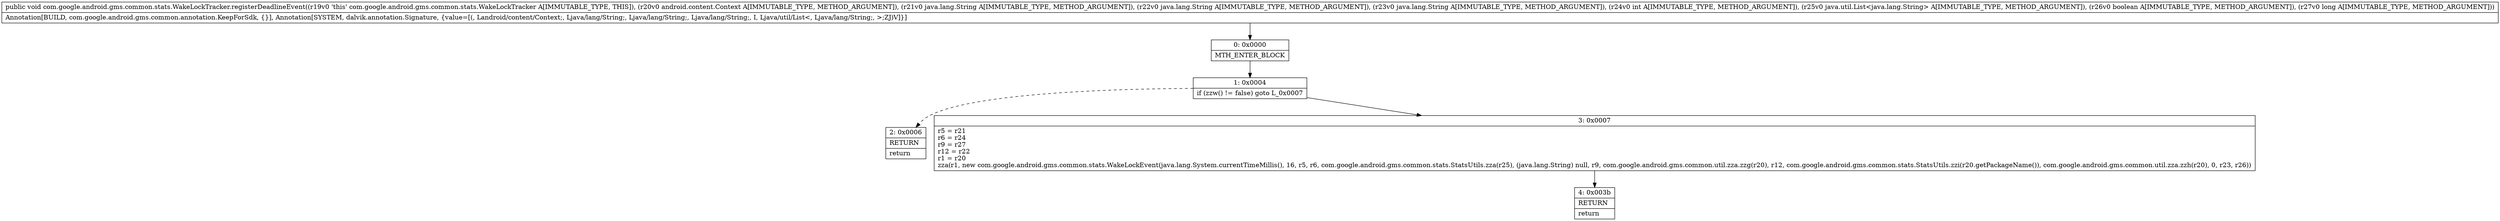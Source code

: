 digraph "CFG forcom.google.android.gms.common.stats.WakeLockTracker.registerDeadlineEvent(Landroid\/content\/Context;Ljava\/lang\/String;Ljava\/lang\/String;Ljava\/lang\/String;ILjava\/util\/List;ZJ)V" {
Node_0 [shape=record,label="{0\:\ 0x0000|MTH_ENTER_BLOCK\l}"];
Node_1 [shape=record,label="{1\:\ 0x0004|if (zzw() != false) goto L_0x0007\l}"];
Node_2 [shape=record,label="{2\:\ 0x0006|RETURN\l|return\l}"];
Node_3 [shape=record,label="{3\:\ 0x0007|r5 = r21\lr6 = r24\lr9 = r27\lr12 = r22\lr1 = r20\lzza(r1, new com.google.android.gms.common.stats.WakeLockEvent(java.lang.System.currentTimeMillis(), 16, r5, r6, com.google.android.gms.common.stats.StatsUtils.zza(r25), (java.lang.String) null, r9, com.google.android.gms.common.util.zza.zzg(r20), r12, com.google.android.gms.common.stats.StatsUtils.zzi(r20.getPackageName()), com.google.android.gms.common.util.zza.zzh(r20), 0, r23, r26))\l}"];
Node_4 [shape=record,label="{4\:\ 0x003b|RETURN\l|return\l}"];
MethodNode[shape=record,label="{public void com.google.android.gms.common.stats.WakeLockTracker.registerDeadlineEvent((r19v0 'this' com.google.android.gms.common.stats.WakeLockTracker A[IMMUTABLE_TYPE, THIS]), (r20v0 android.content.Context A[IMMUTABLE_TYPE, METHOD_ARGUMENT]), (r21v0 java.lang.String A[IMMUTABLE_TYPE, METHOD_ARGUMENT]), (r22v0 java.lang.String A[IMMUTABLE_TYPE, METHOD_ARGUMENT]), (r23v0 java.lang.String A[IMMUTABLE_TYPE, METHOD_ARGUMENT]), (r24v0 int A[IMMUTABLE_TYPE, METHOD_ARGUMENT]), (r25v0 java.util.List\<java.lang.String\> A[IMMUTABLE_TYPE, METHOD_ARGUMENT]), (r26v0 boolean A[IMMUTABLE_TYPE, METHOD_ARGUMENT]), (r27v0 long A[IMMUTABLE_TYPE, METHOD_ARGUMENT]))  | Annotation[BUILD, com.google.android.gms.common.annotation.KeepForSdk, \{\}], Annotation[SYSTEM, dalvik.annotation.Signature, \{value=[(, Landroid\/content\/Context;, Ljava\/lang\/String;, Ljava\/lang\/String;, Ljava\/lang\/String;, I, Ljava\/util\/List\<, Ljava\/lang\/String;, \>;ZJ)V]\}]\l}"];
MethodNode -> Node_0;
Node_0 -> Node_1;
Node_1 -> Node_2[style=dashed];
Node_1 -> Node_3;
Node_3 -> Node_4;
}

